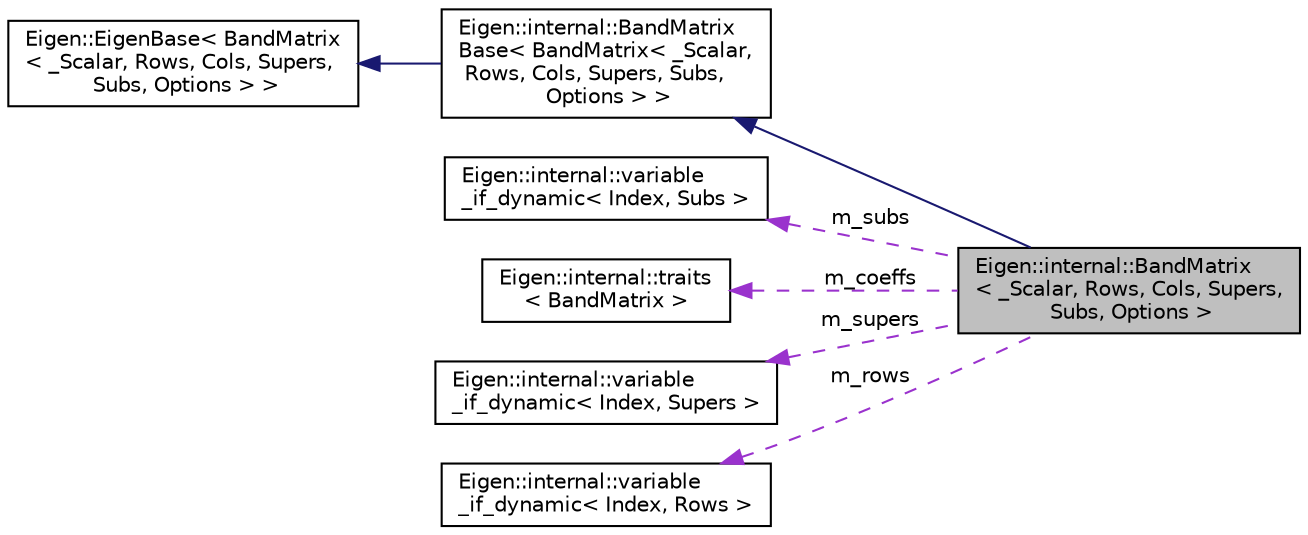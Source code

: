 digraph "Eigen::internal::BandMatrix&lt; _Scalar, Rows, Cols, Supers, Subs, Options &gt;"
{
  edge [fontname="Helvetica",fontsize="10",labelfontname="Helvetica",labelfontsize="10"];
  node [fontname="Helvetica",fontsize="10",shape=record];
  rankdir="LR";
  Node1 [label="Eigen::internal::BandMatrix\l\< _Scalar, Rows, Cols, Supers,\l Subs, Options \>",height=0.2,width=0.4,color="black", fillcolor="grey75", style="filled" fontcolor="black"];
  Node2 -> Node1 [dir="back",color="midnightblue",fontsize="10",style="solid",fontname="Helvetica"];
  Node2 [label="Eigen::internal::BandMatrix\lBase\< BandMatrix\< _Scalar,\l Rows, Cols, Supers, Subs,\l Options \> \>",height=0.2,width=0.4,color="black", fillcolor="white", style="filled",URL="$classEigen_1_1internal_1_1BandMatrixBase.html"];
  Node3 -> Node2 [dir="back",color="midnightblue",fontsize="10",style="solid",fontname="Helvetica"];
  Node3 [label="Eigen::EigenBase\< BandMatrix\l\< _Scalar, Rows, Cols, Supers,\l Subs, Options \> \>",height=0.2,width=0.4,color="black", fillcolor="white", style="filled",URL="$structEigen_1_1EigenBase.html"];
  Node4 -> Node1 [dir="back",color="darkorchid3",fontsize="10",style="dashed",label=" m_subs" ,fontname="Helvetica"];
  Node4 [label="Eigen::internal::variable\l_if_dynamic\< Index, Subs \>",height=0.2,width=0.4,color="black", fillcolor="white", style="filled",URL="$classEigen_1_1internal_1_1variable__if__dynamic.html"];
  Node5 -> Node1 [dir="back",color="darkorchid3",fontsize="10",style="dashed",label=" m_coeffs" ,fontname="Helvetica"];
  Node5 [label="Eigen::internal::traits\l\< BandMatrix \>",height=0.2,width=0.4,color="black", fillcolor="white", style="filled",URL="$structEigen_1_1internal_1_1traits.html"];
  Node6 -> Node1 [dir="back",color="darkorchid3",fontsize="10",style="dashed",label=" m_supers" ,fontname="Helvetica"];
  Node6 [label="Eigen::internal::variable\l_if_dynamic\< Index, Supers \>",height=0.2,width=0.4,color="black", fillcolor="white", style="filled",URL="$classEigen_1_1internal_1_1variable__if__dynamic.html"];
  Node7 -> Node1 [dir="back",color="darkorchid3",fontsize="10",style="dashed",label=" m_rows" ,fontname="Helvetica"];
  Node7 [label="Eigen::internal::variable\l_if_dynamic\< Index, Rows \>",height=0.2,width=0.4,color="black", fillcolor="white", style="filled",URL="$classEigen_1_1internal_1_1variable__if__dynamic.html"];
}
